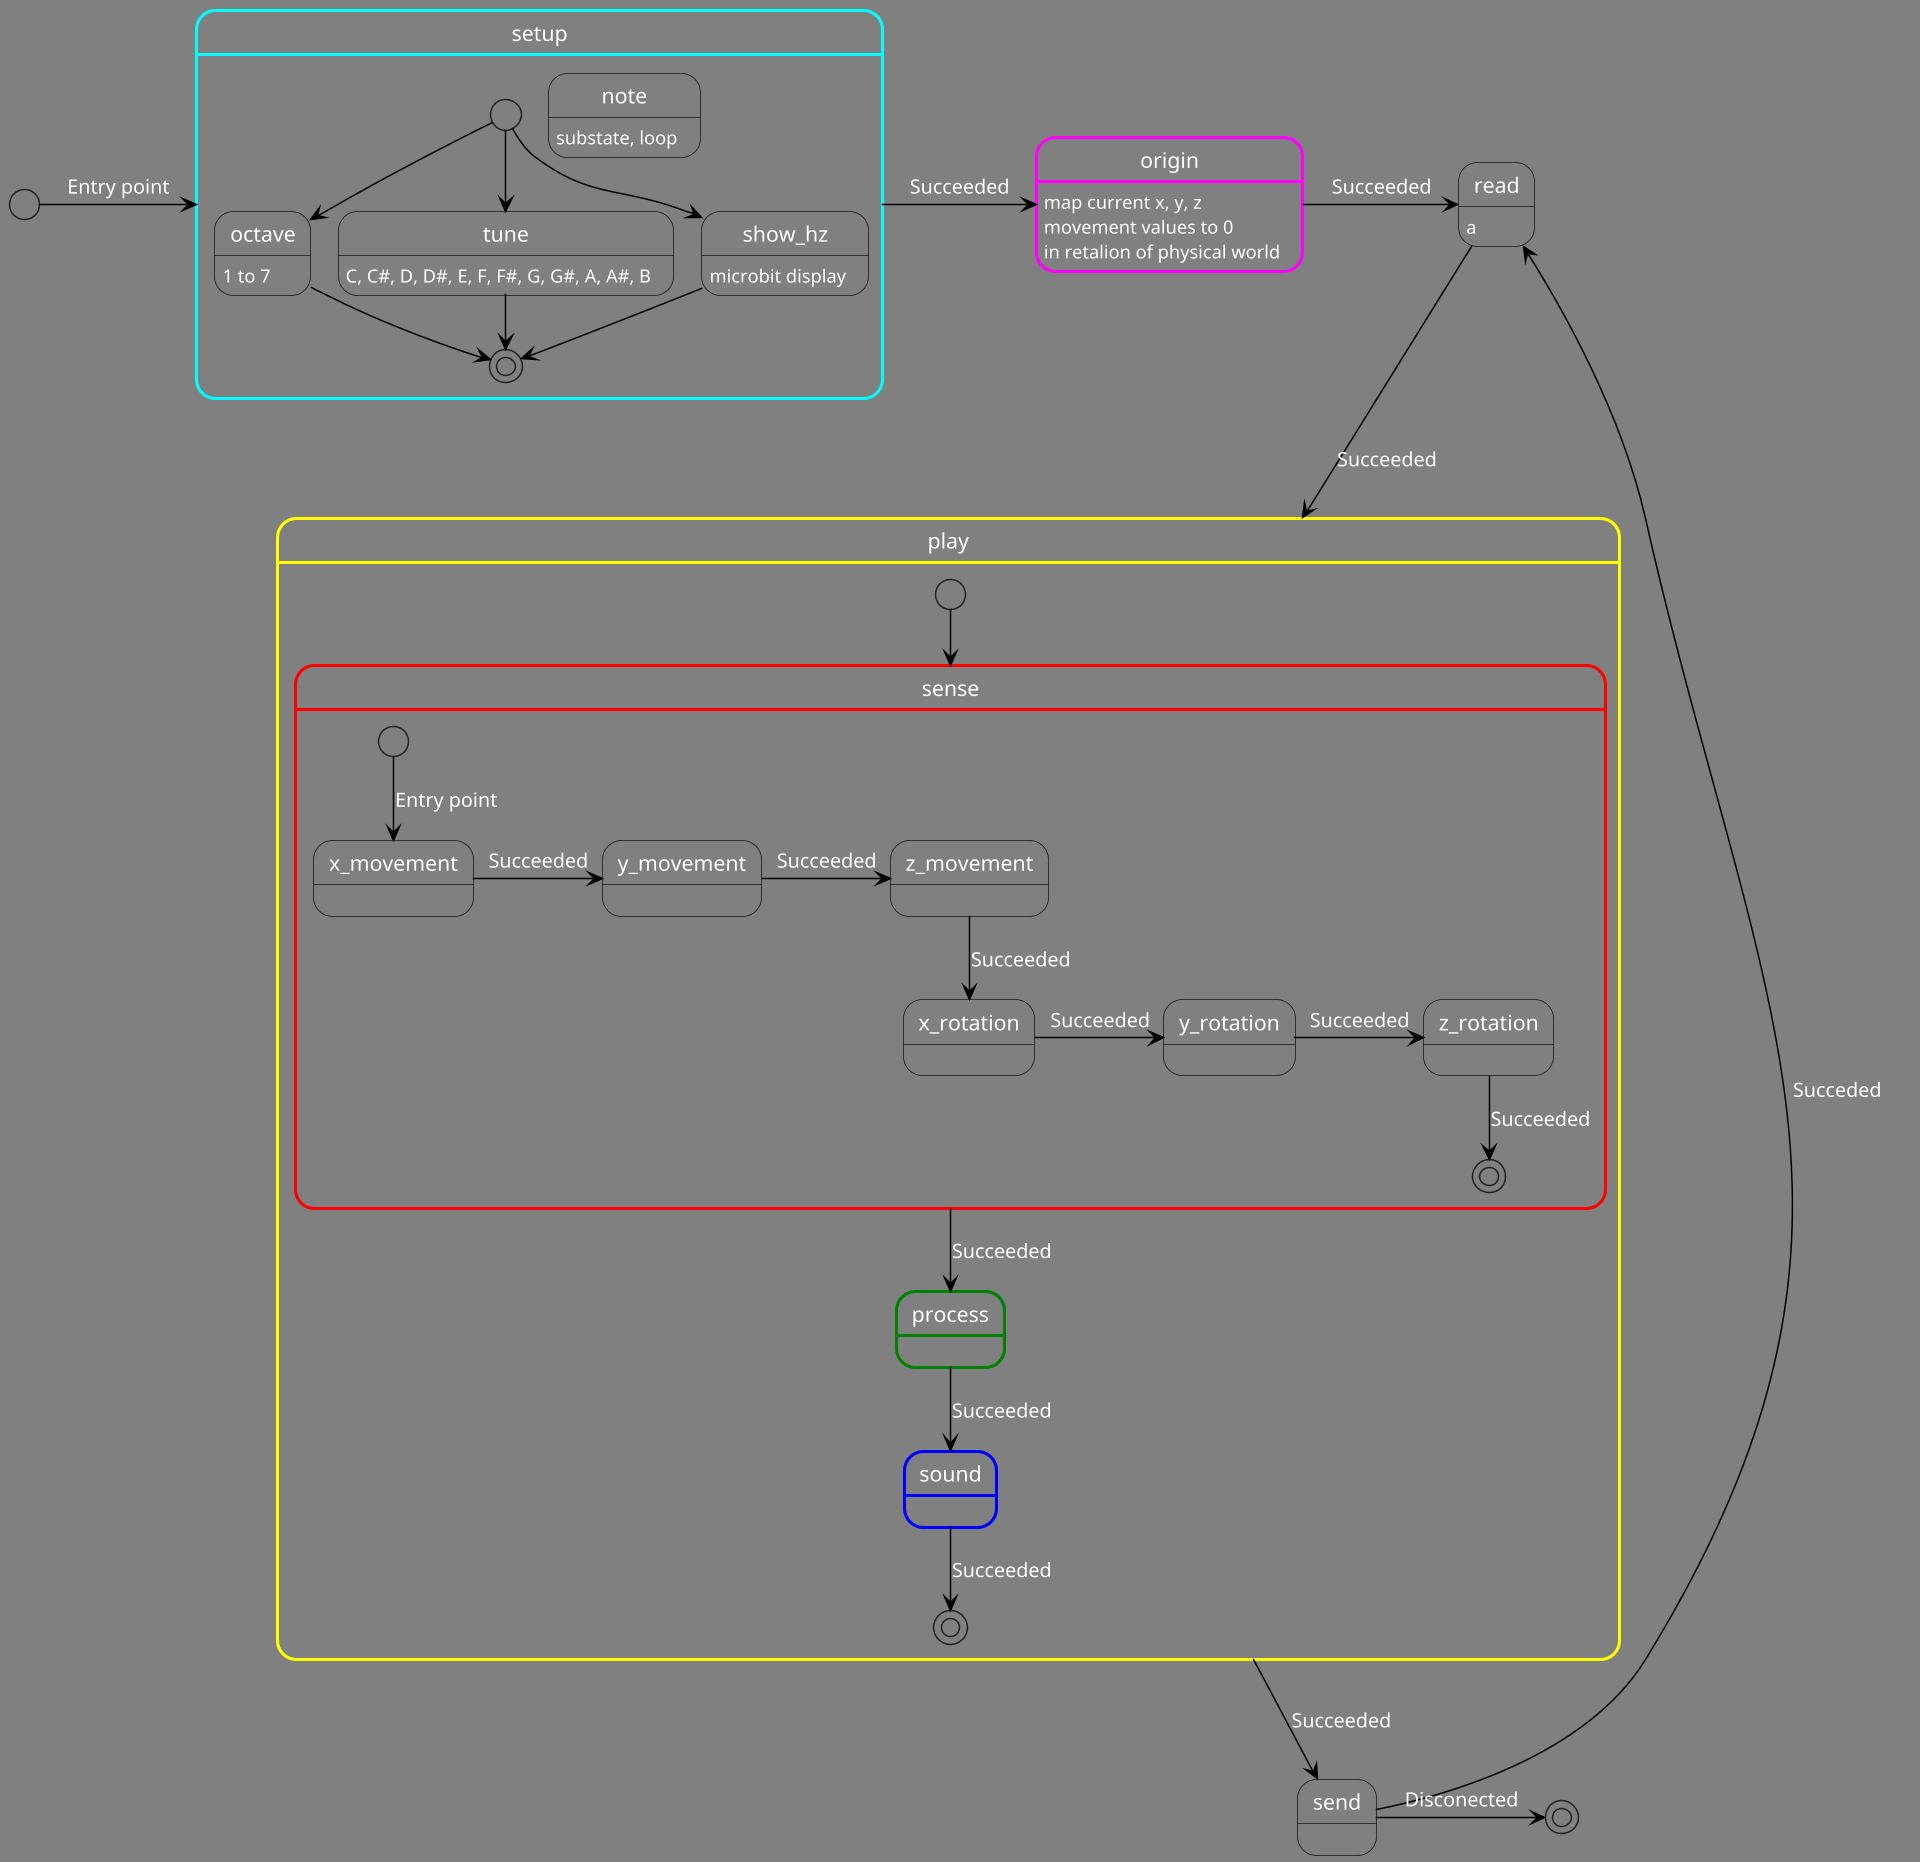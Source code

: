 @startuml

scale 1920 width

<style>
stateDiagram {
  BackgroundColor grey
  'LineColor white
  FontName Impact
  FontColor white
  arrow {
    FontSize 13
    LineColor black
  }
}
</style>



[*] -> setup : Entry point

state setup ##[bold]cyan {
    [*] --> octave
    note: substate, loop
    [*] --> tune
    [*] --> show_hz

    state octave {
        octave: 1 to 7
    }
    state tune {
        tune: C, C#, D, D#, E, F, F#, G, G#, A, A#, B
    }
    state show_hz {
    show_hz: microbit display
    }


    octave --> [*]
    tune --> [*]
    show_hz --> [*]

}
setup -> origin : Succeeded


state origin ##[bold]magenta {
    origin: map current x, y, z
    origin: movement values to 0
    origin: in retalion of physical world
}
origin -> read : Succeeded

state read {
 read: a
}
read --> play : Succeeded

state play ##[bold]yellow {
    [*] --> sense
    state sense ##[bold]red {
    [*] --> x_movement : Entry point
    x_movement -> y_movement: Succeeded
    y_movement -> z_movement: Succeeded
    z_movement --> x_rotation: Succeeded
    x_rotation -> y_rotation: Succeeded
    y_rotation -> z_rotation: Succeeded
    z_rotation --> [*]: Succeeded
    }
    sense --> process : Succeeded
 

    state process ##[bold]green {
    }
    process --> sound : Succeeded
 

    state sound ##[bold]blue {
    }
    sound --> [*]: Succeeded
}
play --> send : Succeeded

state send {
}
send -> read : Succeded
send -> [*] : Disconected

@enduml
